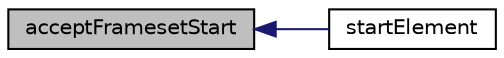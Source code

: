 digraph "acceptFramesetStart"
{
  edge [fontname="Helvetica",fontsize="10",labelfontname="Helvetica",labelfontsize="10"];
  node [fontname="Helvetica",fontsize="10",shape=record];
  rankdir="LR";
  Node1 [label="acceptFramesetStart",height=0.2,width=0.4,color="black", fillcolor="grey75", style="filled" fontcolor="black"];
  Node1 -> Node2 [dir="back",color="midnightblue",fontsize="10",style="solid",fontname="Helvetica"];
  Node2 [label="startElement",height=0.2,width=0.4,color="black", fillcolor="white", style="filled",URL="$class_simple_php_page_builder.html#ac1fcac454720831c670174efedca8d13"];
}
